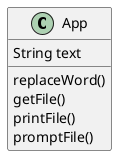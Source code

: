 @startuml
'https://plantuml.com/class-diagram

class App {
    String text

    replaceWord()
    getFile()
    printFile()
    promptFile()
}

@enduml